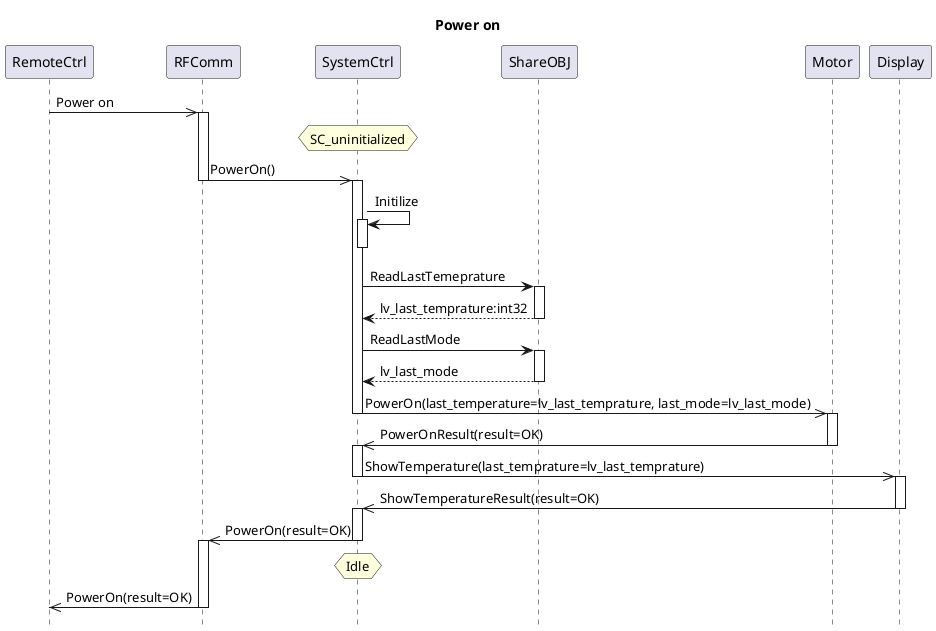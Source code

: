 @startuml power_on
title Power on

hide footbox


RemoteCtrl->>RFComm : Power on
activate RFComm
hnote over SystemCtrl: SC_uninitialized
RFComm->>SystemCtrl:PowerOn()
deactivate RFComm
activate SystemCtrl
SystemCtrl->SystemCtrl:Initilize
activate SystemCtrl
deactivate SystemCtrl
SystemCtrl->ShareOBJ:ReadLastTemeprature
activate ShareOBJ
ShareOBJ-->SystemCtrl:lv_last_temprature:int32
deactivate ShareOBJ
SystemCtrl->ShareOBJ:ReadLastMode
activate ShareOBJ
ShareOBJ-->SystemCtrl:lv_last_mode
deactivate ShareOBJ
SystemCtrl->>Motor:PowerOn(last_temperature=lv_last_temprature, last_mode=lv_last_mode)
deactivate SystemCtrl
activate Motor
Motor->>SystemCtrl: PowerOnResult(result=OK)
deactivate Motor
activate SystemCtrl
SystemCtrl->>Display:ShowTemperature(last_temprature=lv_last_temprature)
deactivate SystemCtrl
activate Display
Display->>SystemCtrl:ShowTemperatureResult(result=OK)
deactivate Display
activate SystemCtrl

SystemCtrl->>RFComm:PowerOn(result=OK)
deactivate SystemCtrl
hnote over SystemCtrl: Idle
activate RFComm
RFComm->>RemoteCtrl:PowerOn(result=OK)
deactivate RFComm

@enduml